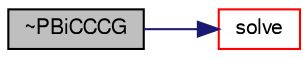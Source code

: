 digraph "~PBiCCCG"
{
  bgcolor="transparent";
  edge [fontname="FreeSans",fontsize="10",labelfontname="FreeSans",labelfontsize="10"];
  node [fontname="FreeSans",fontsize="10",shape=record];
  rankdir="LR";
  Node36 [label="~PBiCCCG",height=0.2,width=0.4,color="black", fillcolor="grey75", style="filled", fontcolor="black"];
  Node36 -> Node37 [color="midnightblue",fontsize="10",style="solid",fontname="FreeSans"];
  Node37 [label="solve",height=0.2,width=0.4,color="red",URL="$a26834.html#af2a8369a85a8532bb0c9d431c0b6e7ff",tooltip="Solve the matrix with this solver. "];
}
